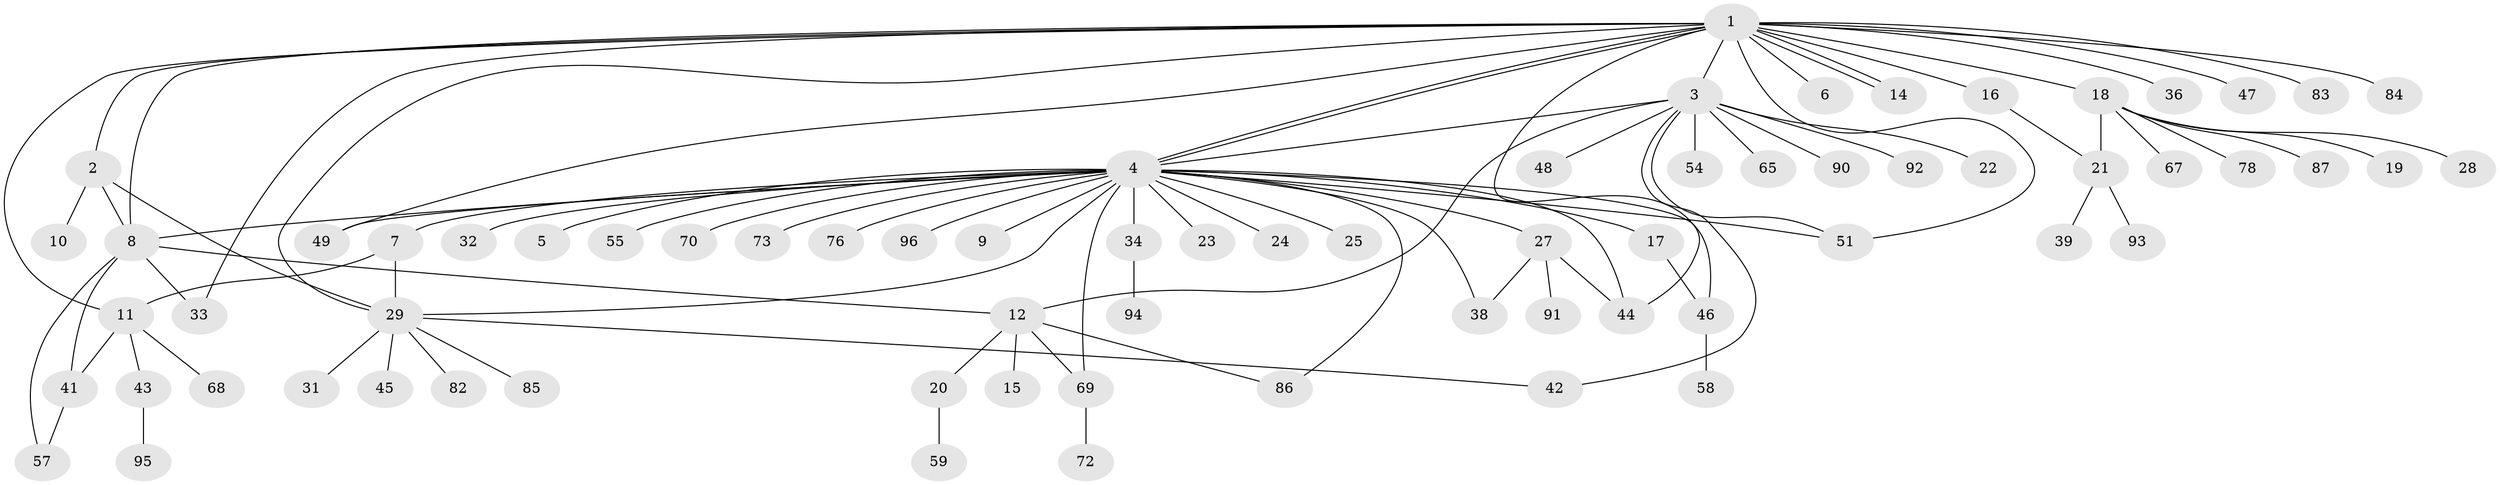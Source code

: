 // original degree distribution, {20: 0.010416666666666666, 5: 0.041666666666666664, 12: 0.010416666666666666, 25: 0.010416666666666666, 1: 0.5625, 4: 0.052083333333333336, 8: 0.010416666666666666, 2: 0.17708333333333334, 6: 0.03125, 7: 0.010416666666666666, 3: 0.08333333333333333}
// Generated by graph-tools (version 1.1) at 2025/41/03/06/25 10:41:49]
// undirected, 71 vertices, 94 edges
graph export_dot {
graph [start="1"]
  node [color=gray90,style=filled];
  1 [super="+79"];
  2 [super="+50"];
  3 [super="+66"];
  4 [super="+13"];
  5;
  6;
  7 [super="+60"];
  8 [super="+30"];
  9 [super="+74"];
  10;
  11 [super="+81"];
  12 [super="+35"];
  14;
  15;
  16;
  17 [super="+77"];
  18 [super="+61"];
  19 [super="+26"];
  20;
  21 [super="+75"];
  22;
  23;
  24;
  25;
  27 [super="+71"];
  28;
  29 [super="+40"];
  31;
  32;
  33 [super="+53"];
  34 [super="+37"];
  36;
  38 [super="+63"];
  39;
  41 [super="+62"];
  42 [super="+64"];
  43 [super="+80"];
  44 [super="+89"];
  45;
  46;
  47;
  48 [super="+56"];
  49 [super="+52"];
  51;
  54;
  55;
  57;
  58;
  59;
  65;
  67;
  68;
  69 [super="+88"];
  70;
  72;
  73;
  76;
  78;
  82;
  83;
  84;
  85;
  86;
  87;
  90;
  91;
  92;
  93;
  94;
  95;
  96;
  1 -- 2;
  1 -- 3;
  1 -- 4;
  1 -- 4;
  1 -- 6;
  1 -- 8;
  1 -- 11;
  1 -- 14;
  1 -- 14;
  1 -- 16;
  1 -- 18;
  1 -- 29;
  1 -- 36;
  1 -- 47;
  1 -- 51;
  1 -- 83;
  1 -- 84;
  1 -- 49;
  1 -- 44;
  1 -- 33;
  2 -- 8;
  2 -- 10;
  2 -- 29;
  3 -- 4;
  3 -- 12;
  3 -- 22;
  3 -- 42;
  3 -- 48;
  3 -- 51;
  3 -- 54;
  3 -- 65;
  3 -- 90;
  3 -- 92;
  4 -- 5;
  4 -- 7;
  4 -- 8;
  4 -- 9;
  4 -- 17 [weight=2];
  4 -- 23;
  4 -- 24;
  4 -- 25;
  4 -- 32;
  4 -- 34;
  4 -- 38;
  4 -- 44;
  4 -- 49;
  4 -- 55;
  4 -- 69;
  4 -- 70 [weight=2];
  4 -- 73;
  4 -- 76;
  4 -- 86;
  4 -- 29;
  4 -- 96;
  4 -- 51;
  4 -- 27;
  4 -- 46;
  7 -- 11;
  7 -- 29;
  8 -- 12;
  8 -- 33;
  8 -- 41;
  8 -- 57;
  11 -- 41;
  11 -- 43;
  11 -- 68;
  12 -- 15;
  12 -- 20;
  12 -- 69;
  12 -- 86;
  16 -- 21;
  17 -- 46;
  18 -- 19;
  18 -- 21;
  18 -- 28;
  18 -- 67;
  18 -- 78;
  18 -- 87;
  20 -- 59;
  21 -- 39;
  21 -- 93;
  27 -- 91;
  27 -- 44;
  27 -- 38;
  29 -- 31;
  29 -- 85;
  29 -- 82;
  29 -- 45;
  29 -- 42;
  34 -- 94;
  41 -- 57;
  43 -- 95;
  46 -- 58;
  69 -- 72;
}
